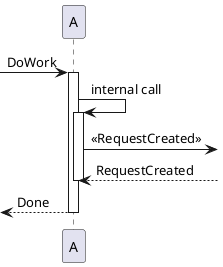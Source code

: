 #进入和发出消息

如果只想关注部分图示,你可以使用进入和发出箭头。
使用方括号 [和] 表示图示的左、右两侧。

@startuml

[-> A : DoWork
activate A

A -> A : internal call
activate A

A ->] : <<RequestCreated>>

]--> A : RequestCreated
deactivate A
A -->[ : Done
deactivate A

@enduml
